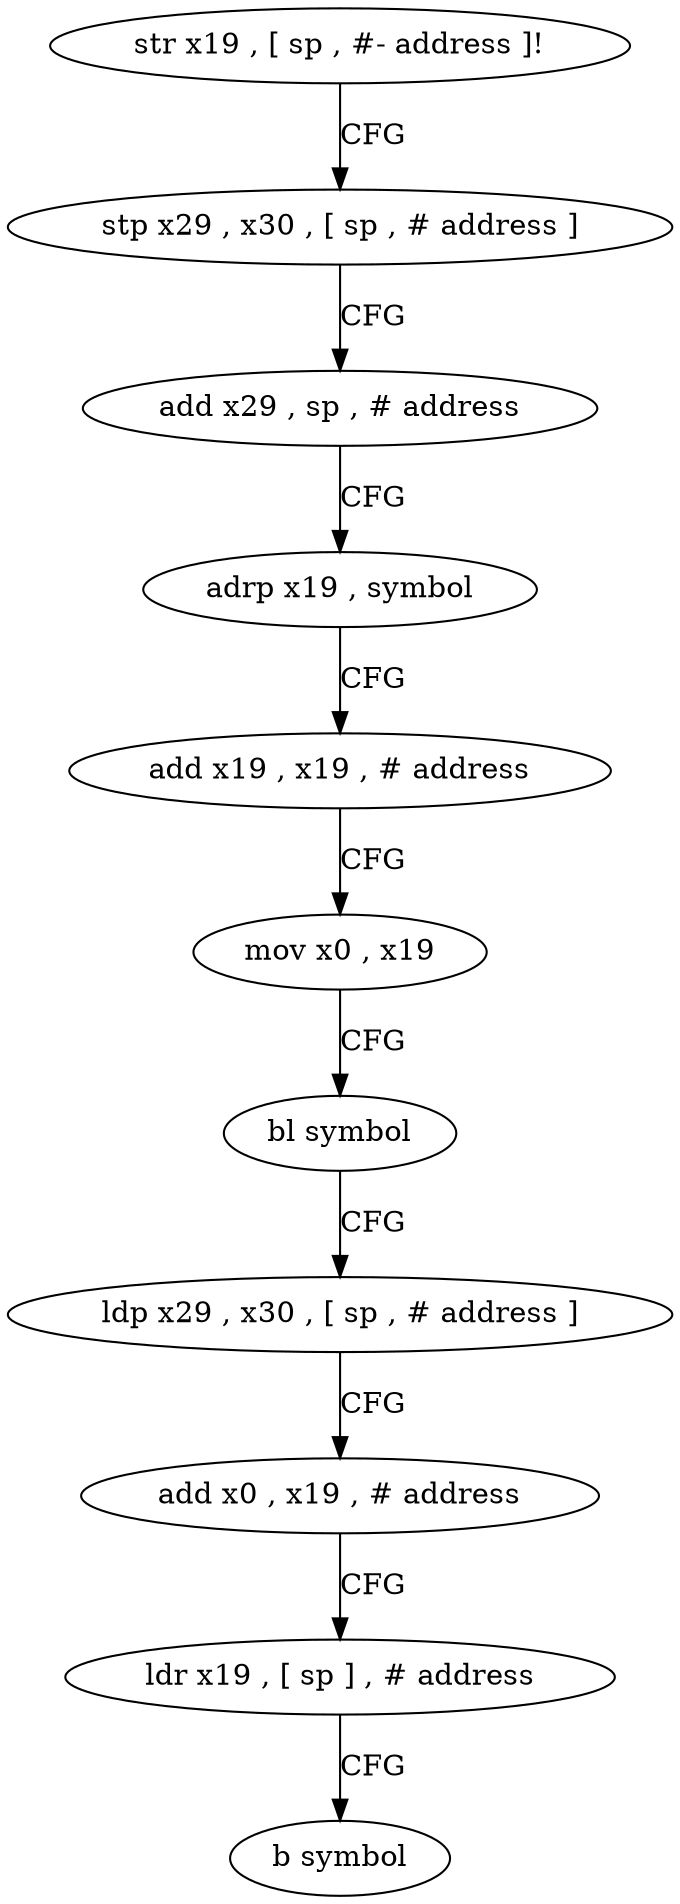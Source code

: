 digraph "func" {
"4216720" [label = "str x19 , [ sp , #- address ]!" ]
"4216724" [label = "stp x29 , x30 , [ sp , # address ]" ]
"4216728" [label = "add x29 , sp , # address" ]
"4216732" [label = "adrp x19 , symbol" ]
"4216736" [label = "add x19 , x19 , # address" ]
"4216740" [label = "mov x0 , x19" ]
"4216744" [label = "bl symbol" ]
"4216748" [label = "ldp x29 , x30 , [ sp , # address ]" ]
"4216752" [label = "add x0 , x19 , # address" ]
"4216756" [label = "ldr x19 , [ sp ] , # address" ]
"4216760" [label = "b symbol" ]
"4216720" -> "4216724" [ label = "CFG" ]
"4216724" -> "4216728" [ label = "CFG" ]
"4216728" -> "4216732" [ label = "CFG" ]
"4216732" -> "4216736" [ label = "CFG" ]
"4216736" -> "4216740" [ label = "CFG" ]
"4216740" -> "4216744" [ label = "CFG" ]
"4216744" -> "4216748" [ label = "CFG" ]
"4216748" -> "4216752" [ label = "CFG" ]
"4216752" -> "4216756" [ label = "CFG" ]
"4216756" -> "4216760" [ label = "CFG" ]
}
